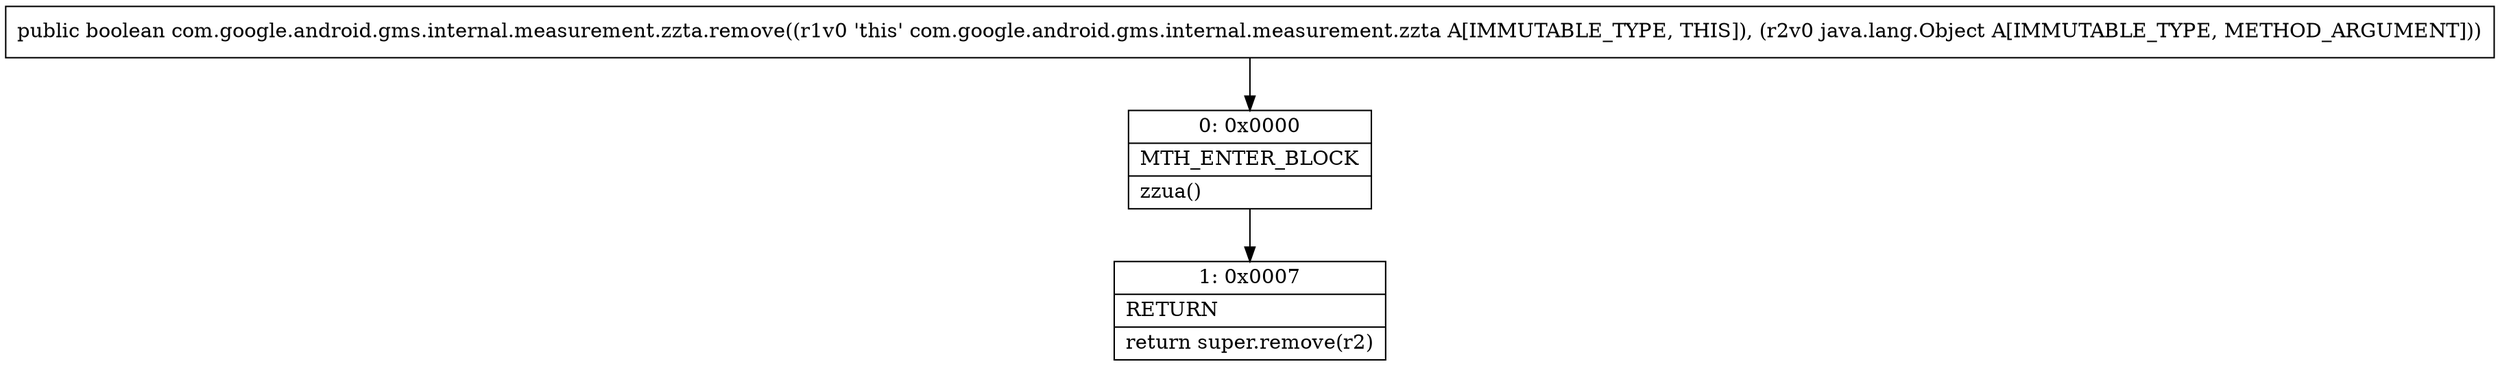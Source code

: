 digraph "CFG forcom.google.android.gms.internal.measurement.zzta.remove(Ljava\/lang\/Object;)Z" {
Node_0 [shape=record,label="{0\:\ 0x0000|MTH_ENTER_BLOCK\l|zzua()\l}"];
Node_1 [shape=record,label="{1\:\ 0x0007|RETURN\l|return super.remove(r2)\l}"];
MethodNode[shape=record,label="{public boolean com.google.android.gms.internal.measurement.zzta.remove((r1v0 'this' com.google.android.gms.internal.measurement.zzta A[IMMUTABLE_TYPE, THIS]), (r2v0 java.lang.Object A[IMMUTABLE_TYPE, METHOD_ARGUMENT])) }"];
MethodNode -> Node_0;
Node_0 -> Node_1;
}

